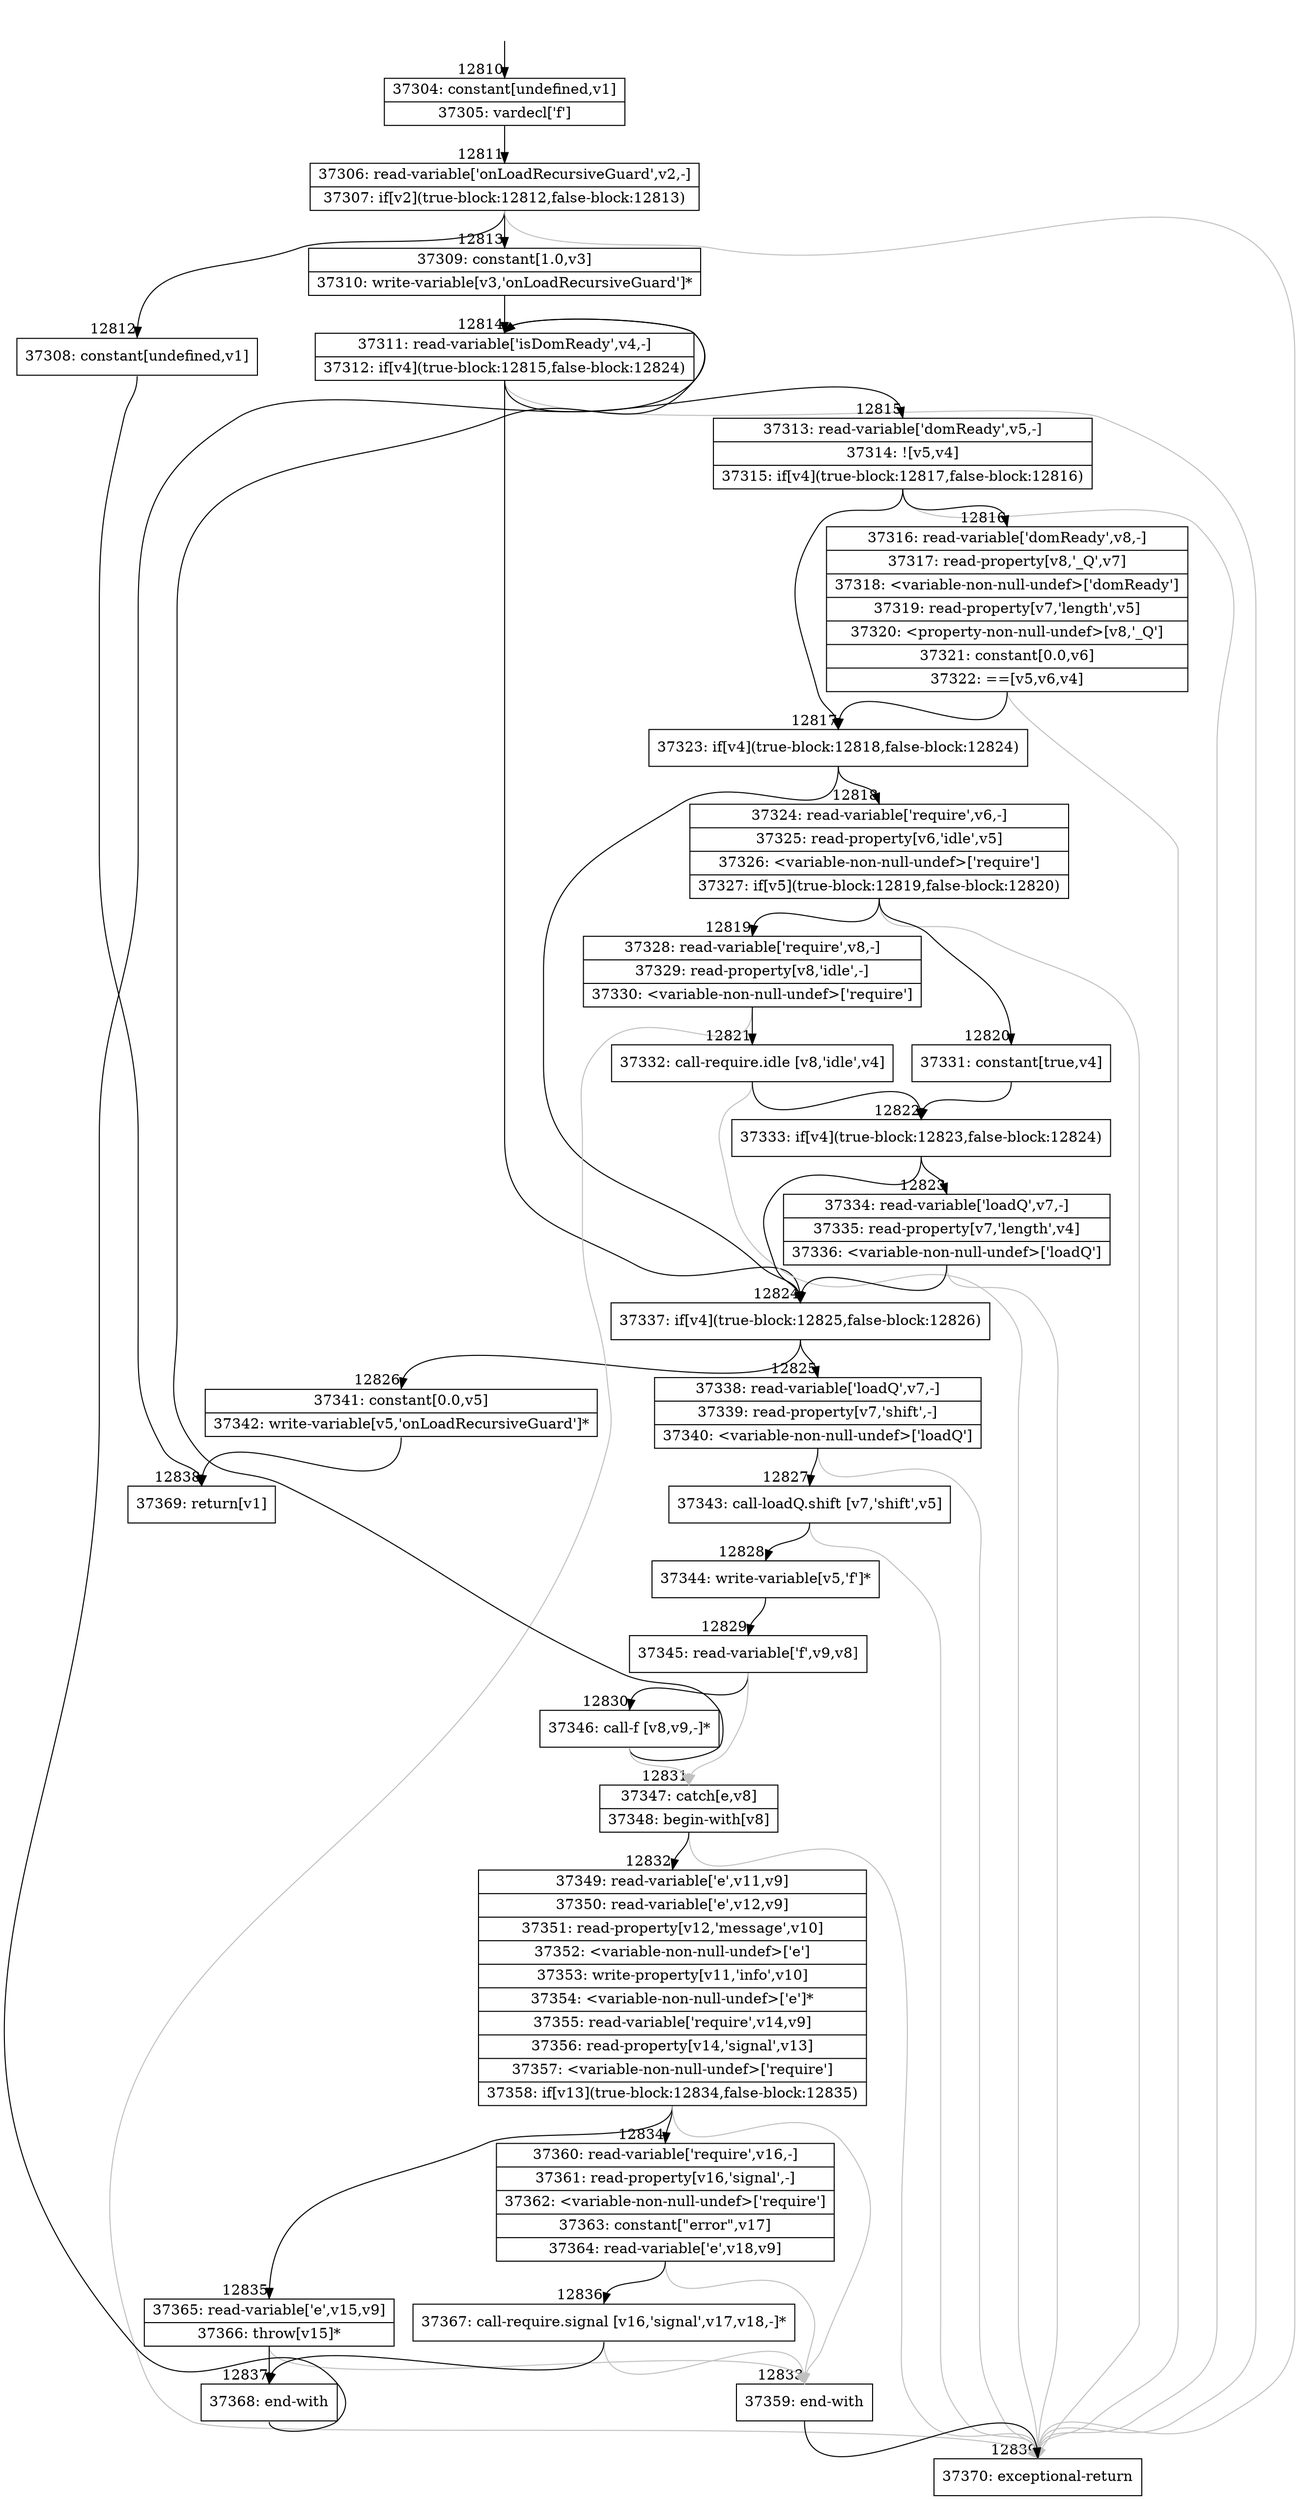 digraph {
rankdir="TD"
BB_entry943[shape=none,label=""];
BB_entry943 -> BB12810 [tailport=s, headport=n, headlabel="    12810"]
BB12810 [shape=record label="{37304: constant[undefined,v1]|37305: vardecl['f']}" ] 
BB12810 -> BB12811 [tailport=s, headport=n, headlabel="      12811"]
BB12811 [shape=record label="{37306: read-variable['onLoadRecursiveGuard',v2,-]|37307: if[v2](true-block:12812,false-block:12813)}" ] 
BB12811 -> BB12812 [tailport=s, headport=n, headlabel="      12812"]
BB12811 -> BB12813 [tailport=s, headport=n, headlabel="      12813"]
BB12811 -> BB12839 [tailport=s, headport=n, color=gray, headlabel="      12839"]
BB12812 [shape=record label="{37308: constant[undefined,v1]}" ] 
BB12812 -> BB12838 [tailport=s, headport=n, headlabel="      12838"]
BB12813 [shape=record label="{37309: constant[1.0,v3]|37310: write-variable[v3,'onLoadRecursiveGuard']*}" ] 
BB12813 -> BB12814 [tailport=s, headport=n, headlabel="      12814"]
BB12814 [shape=record label="{37311: read-variable['isDomReady',v4,-]|37312: if[v4](true-block:12815,false-block:12824)}" ] 
BB12814 -> BB12824 [tailport=s, headport=n, headlabel="      12824"]
BB12814 -> BB12815 [tailport=s, headport=n, headlabel="      12815"]
BB12814 -> BB12839 [tailport=s, headport=n, color=gray]
BB12815 [shape=record label="{37313: read-variable['domReady',v5,-]|37314: ![v5,v4]|37315: if[v4](true-block:12817,false-block:12816)}" ] 
BB12815 -> BB12817 [tailport=s, headport=n, headlabel="      12817"]
BB12815 -> BB12816 [tailport=s, headport=n, headlabel="      12816"]
BB12815 -> BB12839 [tailport=s, headport=n, color=gray]
BB12816 [shape=record label="{37316: read-variable['domReady',v8,-]|37317: read-property[v8,'_Q',v7]|37318: \<variable-non-null-undef\>['domReady']|37319: read-property[v7,'length',v5]|37320: \<property-non-null-undef\>[v8,'_Q']|37321: constant[0.0,v6]|37322: ==[v5,v6,v4]}" ] 
BB12816 -> BB12817 [tailport=s, headport=n]
BB12816 -> BB12839 [tailport=s, headport=n, color=gray]
BB12817 [shape=record label="{37323: if[v4](true-block:12818,false-block:12824)}" ] 
BB12817 -> BB12824 [tailport=s, headport=n]
BB12817 -> BB12818 [tailport=s, headport=n, headlabel="      12818"]
BB12818 [shape=record label="{37324: read-variable['require',v6,-]|37325: read-property[v6,'idle',v5]|37326: \<variable-non-null-undef\>['require']|37327: if[v5](true-block:12819,false-block:12820)}" ] 
BB12818 -> BB12819 [tailport=s, headport=n, headlabel="      12819"]
BB12818 -> BB12820 [tailport=s, headport=n, headlabel="      12820"]
BB12818 -> BB12839 [tailport=s, headport=n, color=gray]
BB12819 [shape=record label="{37328: read-variable['require',v8,-]|37329: read-property[v8,'idle',-]|37330: \<variable-non-null-undef\>['require']}" ] 
BB12819 -> BB12821 [tailport=s, headport=n, headlabel="      12821"]
BB12819 -> BB12839 [tailport=s, headport=n, color=gray]
BB12820 [shape=record label="{37331: constant[true,v4]}" ] 
BB12820 -> BB12822 [tailport=s, headport=n, headlabel="      12822"]
BB12821 [shape=record label="{37332: call-require.idle [v8,'idle',v4]}" ] 
BB12821 -> BB12822 [tailport=s, headport=n]
BB12821 -> BB12839 [tailport=s, headport=n, color=gray]
BB12822 [shape=record label="{37333: if[v4](true-block:12823,false-block:12824)}" ] 
BB12822 -> BB12824 [tailport=s, headport=n]
BB12822 -> BB12823 [tailport=s, headport=n, headlabel="      12823"]
BB12823 [shape=record label="{37334: read-variable['loadQ',v7,-]|37335: read-property[v7,'length',v4]|37336: \<variable-non-null-undef\>['loadQ']}" ] 
BB12823 -> BB12824 [tailport=s, headport=n]
BB12823 -> BB12839 [tailport=s, headport=n, color=gray]
BB12824 [shape=record label="{37337: if[v4](true-block:12825,false-block:12826)}" ] 
BB12824 -> BB12825 [tailport=s, headport=n, headlabel="      12825"]
BB12824 -> BB12826 [tailport=s, headport=n, headlabel="      12826"]
BB12825 [shape=record label="{37338: read-variable['loadQ',v7,-]|37339: read-property[v7,'shift',-]|37340: \<variable-non-null-undef\>['loadQ']}" ] 
BB12825 -> BB12827 [tailport=s, headport=n, headlabel="      12827"]
BB12825 -> BB12839 [tailport=s, headport=n, color=gray]
BB12826 [shape=record label="{37341: constant[0.0,v5]|37342: write-variable[v5,'onLoadRecursiveGuard']*}" ] 
BB12826 -> BB12838 [tailport=s, headport=n]
BB12827 [shape=record label="{37343: call-loadQ.shift [v7,'shift',v5]}" ] 
BB12827 -> BB12828 [tailport=s, headport=n, headlabel="      12828"]
BB12827 -> BB12839 [tailport=s, headport=n, color=gray]
BB12828 [shape=record label="{37344: write-variable[v5,'f']*}" ] 
BB12828 -> BB12829 [tailport=s, headport=n, headlabel="      12829"]
BB12829 [shape=record label="{37345: read-variable['f',v9,v8]}" ] 
BB12829 -> BB12830 [tailport=s, headport=n, headlabel="      12830"]
BB12829 -> BB12831 [tailport=s, headport=n, color=gray, headlabel="      12831"]
BB12830 [shape=record label="{37346: call-f [v8,v9,-]*}" ] 
BB12830 -> BB12814 [tailport=s, headport=n]
BB12830 -> BB12831 [tailport=s, headport=n, color=gray]
BB12831 [shape=record label="{37347: catch[e,v8]|37348: begin-with[v8]}" ] 
BB12831 -> BB12832 [tailport=s, headport=n, headlabel="      12832"]
BB12831 -> BB12839 [tailport=s, headport=n, color=gray]
BB12832 [shape=record label="{37349: read-variable['e',v11,v9]|37350: read-variable['e',v12,v9]|37351: read-property[v12,'message',v10]|37352: \<variable-non-null-undef\>['e']|37353: write-property[v11,'info',v10]|37354: \<variable-non-null-undef\>['e']*|37355: read-variable['require',v14,v9]|37356: read-property[v14,'signal',v13]|37357: \<variable-non-null-undef\>['require']|37358: if[v13](true-block:12834,false-block:12835)}" ] 
BB12832 -> BB12834 [tailport=s, headport=n, headlabel="      12834"]
BB12832 -> BB12835 [tailport=s, headport=n, headlabel="      12835"]
BB12832 -> BB12833 [tailport=s, headport=n, color=gray, headlabel="      12833"]
BB12833 [shape=record label="{37359: end-with}" ] 
BB12833 -> BB12839 [tailport=s, headport=n]
BB12834 [shape=record label="{37360: read-variable['require',v16,-]|37361: read-property[v16,'signal',-]|37362: \<variable-non-null-undef\>['require']|37363: constant[\"error\",v17]|37364: read-variable['e',v18,v9]}" ] 
BB12834 -> BB12836 [tailport=s, headport=n, headlabel="      12836"]
BB12834 -> BB12833 [tailport=s, headport=n, color=gray]
BB12835 [shape=record label="{37365: read-variable['e',v15,v9]|37366: throw[v15]*}" ] 
BB12835 -> BB12837 [tailport=s, headport=n, headlabel="      12837"]
BB12835 -> BB12833 [tailport=s, headport=n, color=gray]
BB12836 [shape=record label="{37367: call-require.signal [v16,'signal',v17,v18,-]*}" ] 
BB12836 -> BB12837 [tailport=s, headport=n]
BB12836 -> BB12833 [tailport=s, headport=n, color=gray]
BB12837 [shape=record label="{37368: end-with}" ] 
BB12837 -> BB12814 [tailport=s, headport=n]
BB12838 [shape=record label="{37369: return[v1]}" ] 
BB12839 [shape=record label="{37370: exceptional-return}" ] 
//#$~ 18068
}
